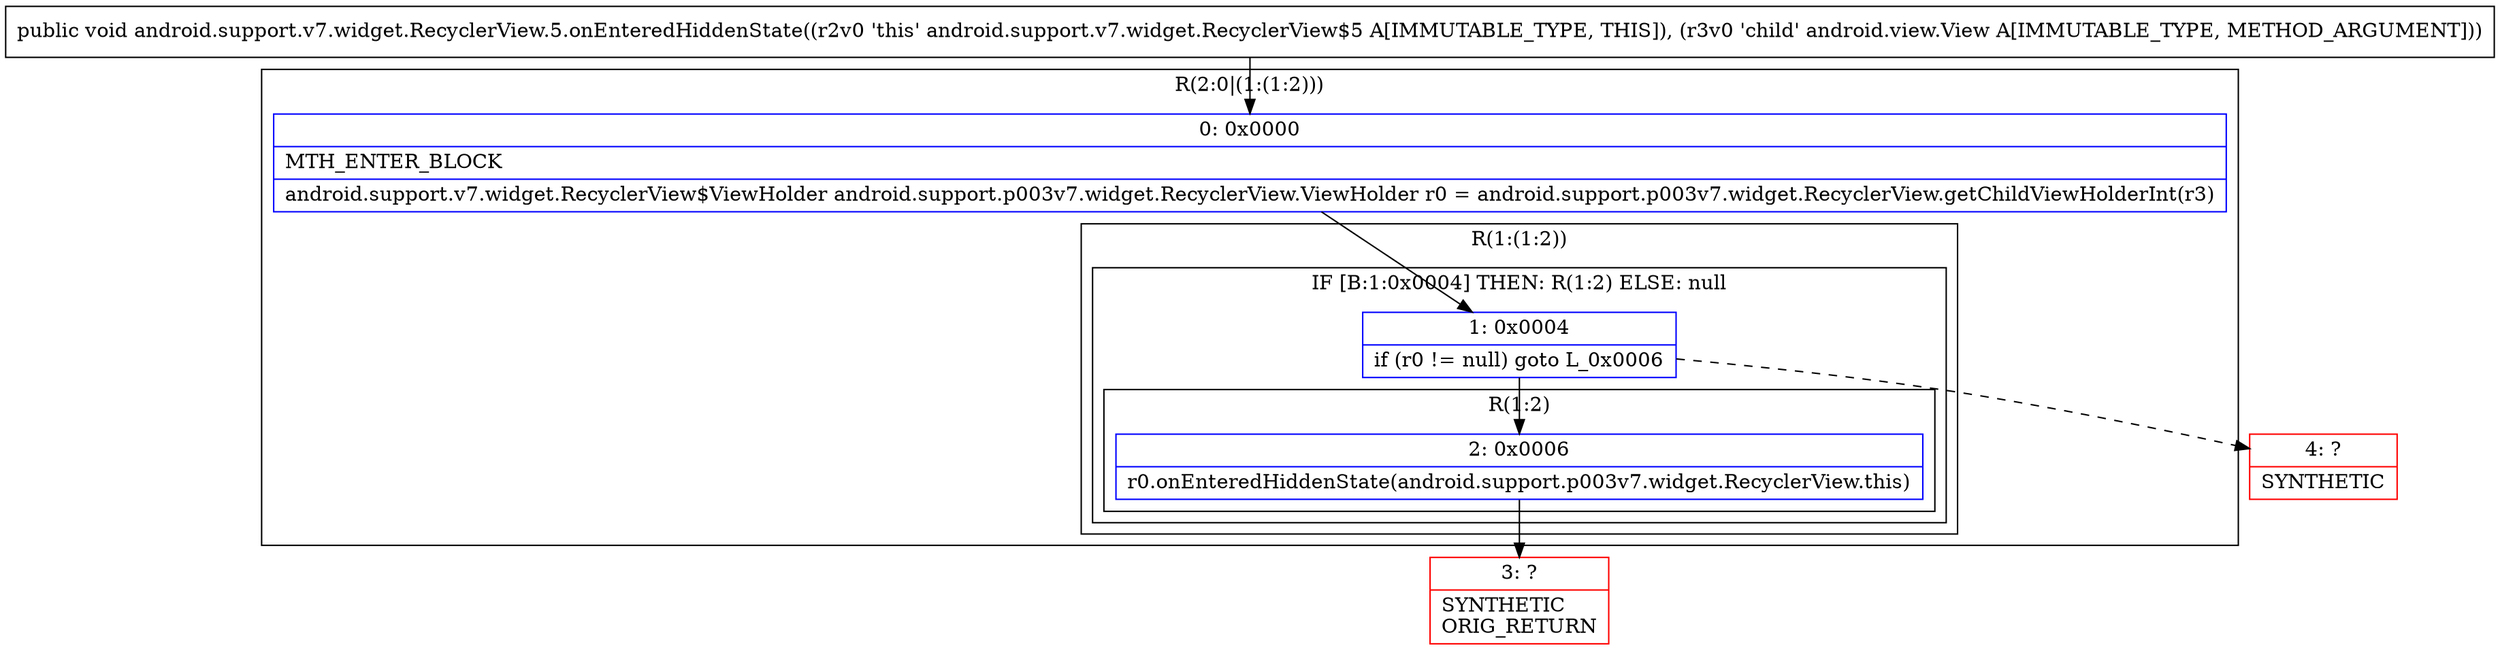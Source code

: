 digraph "CFG forandroid.support.v7.widget.RecyclerView.5.onEnteredHiddenState(Landroid\/view\/View;)V" {
subgraph cluster_Region_1313362990 {
label = "R(2:0|(1:(1:2)))";
node [shape=record,color=blue];
Node_0 [shape=record,label="{0\:\ 0x0000|MTH_ENTER_BLOCK\l|android.support.v7.widget.RecyclerView$ViewHolder android.support.p003v7.widget.RecyclerView.ViewHolder r0 = android.support.p003v7.widget.RecyclerView.getChildViewHolderInt(r3)\l}"];
subgraph cluster_Region_1682158034 {
label = "R(1:(1:2))";
node [shape=record,color=blue];
subgraph cluster_IfRegion_1588507549 {
label = "IF [B:1:0x0004] THEN: R(1:2) ELSE: null";
node [shape=record,color=blue];
Node_1 [shape=record,label="{1\:\ 0x0004|if (r0 != null) goto L_0x0006\l}"];
subgraph cluster_Region_1536561428 {
label = "R(1:2)";
node [shape=record,color=blue];
Node_2 [shape=record,label="{2\:\ 0x0006|r0.onEnteredHiddenState(android.support.p003v7.widget.RecyclerView.this)\l}"];
}
}
}
}
Node_3 [shape=record,color=red,label="{3\:\ ?|SYNTHETIC\lORIG_RETURN\l}"];
Node_4 [shape=record,color=red,label="{4\:\ ?|SYNTHETIC\l}"];
MethodNode[shape=record,label="{public void android.support.v7.widget.RecyclerView.5.onEnteredHiddenState((r2v0 'this' android.support.v7.widget.RecyclerView$5 A[IMMUTABLE_TYPE, THIS]), (r3v0 'child' android.view.View A[IMMUTABLE_TYPE, METHOD_ARGUMENT])) }"];
MethodNode -> Node_0;
Node_0 -> Node_1;
Node_1 -> Node_2;
Node_1 -> Node_4[style=dashed];
Node_2 -> Node_3;
}


